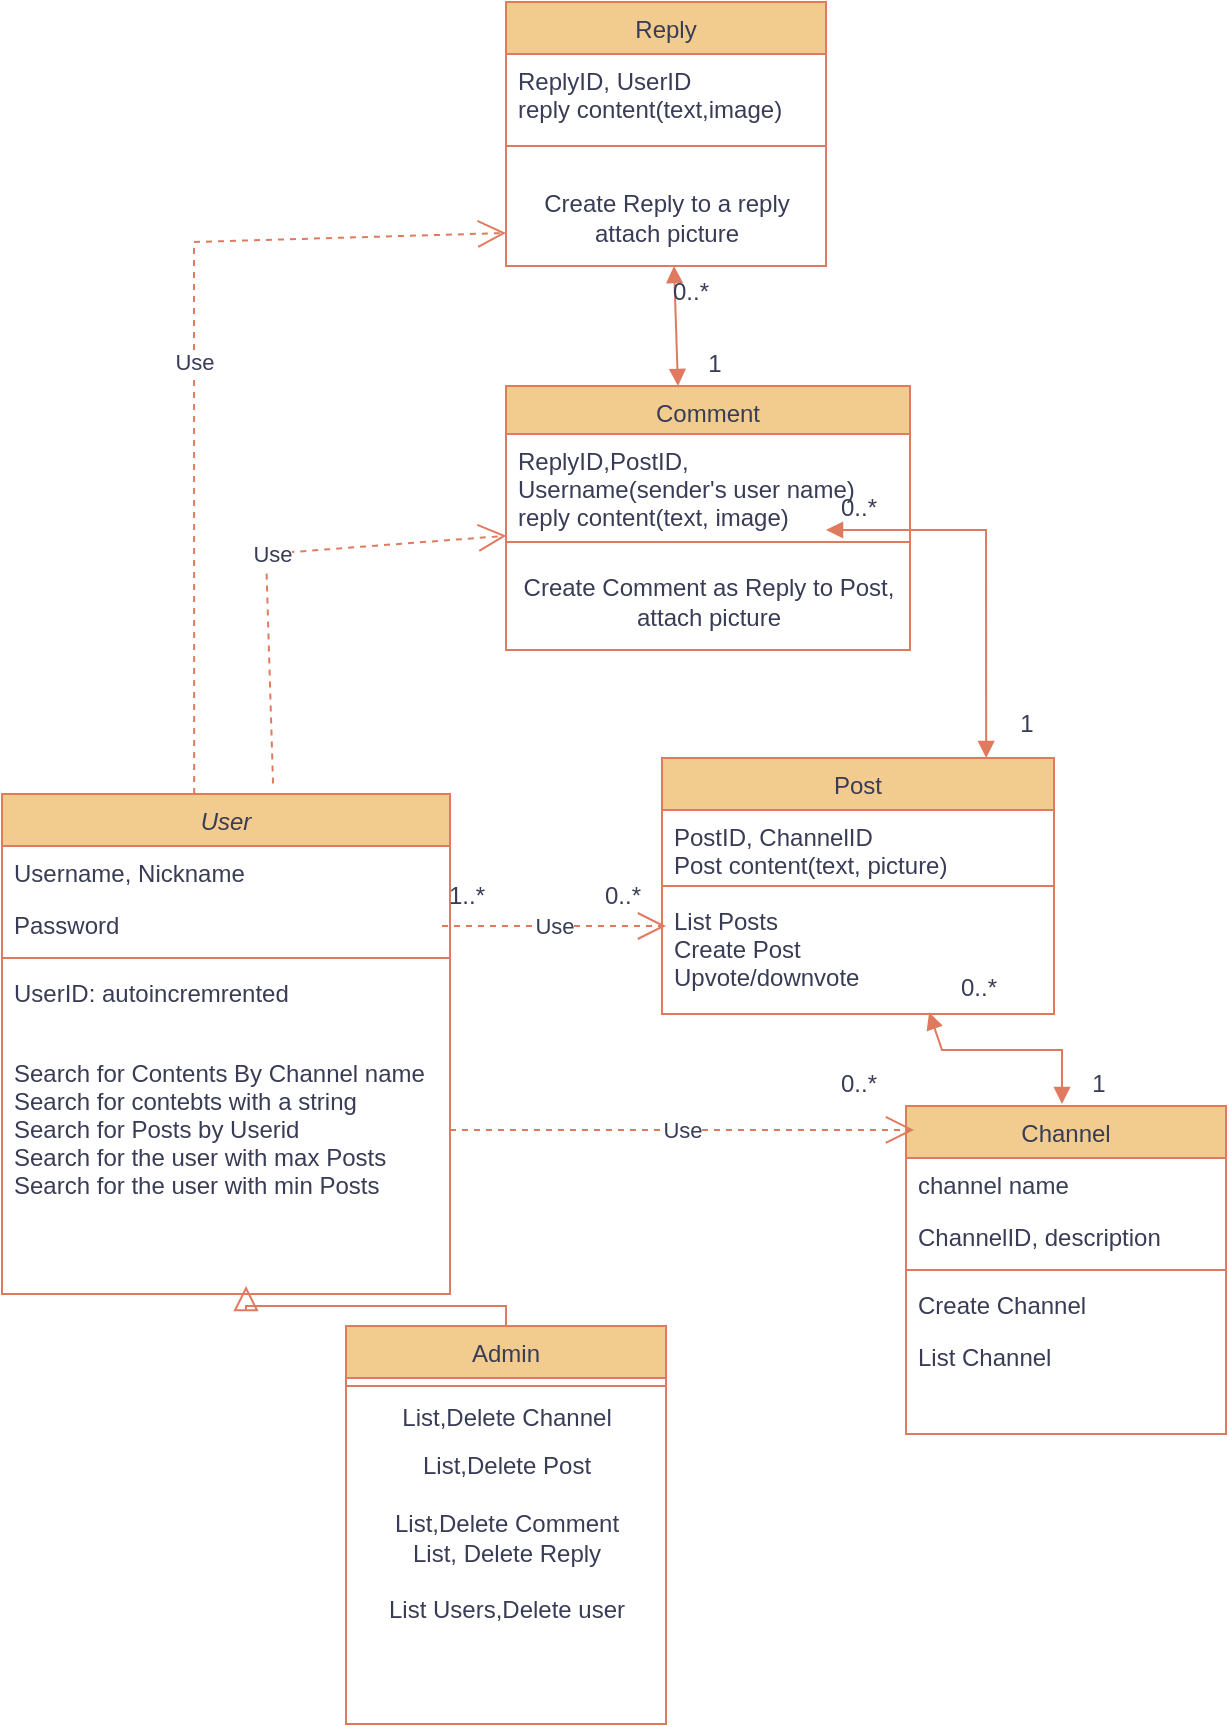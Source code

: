 <mxfile version="22.1.7" type="github">
  <diagram id="C5RBs43oDa-KdzZeNtuy" name="Page-1">
    <mxGraphModel dx="1445" dy="776" grid="1" gridSize="12" guides="1" tooltips="1" connect="1" arrows="1" fold="1" page="1" pageScale="1" pageWidth="827" pageHeight="1169" math="0" shadow="0">
      <root>
        <mxCell id="WIyWlLk6GJQsqaUBKTNV-0" />
        <mxCell id="WIyWlLk6GJQsqaUBKTNV-1" parent="WIyWlLk6GJQsqaUBKTNV-0" />
        <mxCell id="zkfFHV4jXpPFQw0GAbJ--0" value="User" style="swimlane;fontStyle=2;align=center;verticalAlign=top;childLayout=stackLayout;horizontal=1;startSize=26;horizontalStack=0;resizeParent=1;resizeLast=0;collapsible=1;marginBottom=0;rounded=0;shadow=0;strokeWidth=1;labelBackgroundColor=none;fillColor=#F2CC8F;strokeColor=#E07A5F;fontColor=#393C56;" parent="WIyWlLk6GJQsqaUBKTNV-1" vertex="1">
          <mxGeometry x="60" y="408" width="224" height="250" as="geometry">
            <mxRectangle x="230" y="140" width="160" height="26" as="alternateBounds" />
          </mxGeometry>
        </mxCell>
        <mxCell id="zkfFHV4jXpPFQw0GAbJ--1" value="Username, Nickname" style="text;align=left;verticalAlign=top;spacingLeft=4;spacingRight=4;overflow=hidden;rotatable=0;points=[[0,0.5],[1,0.5]];portConstraint=eastwest;labelBackgroundColor=none;fontColor=#393C56;" parent="zkfFHV4jXpPFQw0GAbJ--0" vertex="1">
          <mxGeometry y="26" width="224" height="26" as="geometry" />
        </mxCell>
        <mxCell id="zkfFHV4jXpPFQw0GAbJ--3" value="Password" style="text;align=left;verticalAlign=top;spacingLeft=4;spacingRight=4;overflow=hidden;rotatable=0;points=[[0,0.5],[1,0.5]];portConstraint=eastwest;rounded=0;shadow=0;html=0;labelBackgroundColor=none;fontColor=#393C56;" parent="zkfFHV4jXpPFQw0GAbJ--0" vertex="1">
          <mxGeometry y="52" width="224" height="26" as="geometry" />
        </mxCell>
        <mxCell id="zkfFHV4jXpPFQw0GAbJ--4" value="" style="line;html=1;strokeWidth=1;align=left;verticalAlign=middle;spacingTop=-1;spacingLeft=3;spacingRight=3;rotatable=0;labelPosition=right;points=[];portConstraint=eastwest;labelBackgroundColor=none;fillColor=#F2CC8F;strokeColor=#E07A5F;fontColor=#393C56;" parent="zkfFHV4jXpPFQw0GAbJ--0" vertex="1">
          <mxGeometry y="78" width="224" height="8" as="geometry" />
        </mxCell>
        <mxCell id="zkfFHV4jXpPFQw0GAbJ--2" value="UserID: autoincremrented" style="text;align=left;verticalAlign=top;spacingLeft=4;spacingRight=4;overflow=hidden;rotatable=0;points=[[0,0.5],[1,0.5]];portConstraint=eastwest;rounded=0;shadow=0;html=0;labelBackgroundColor=none;fontColor=#393C56;" parent="zkfFHV4jXpPFQw0GAbJ--0" vertex="1">
          <mxGeometry y="86" width="224" height="26" as="geometry" />
        </mxCell>
        <mxCell id="zkfFHV4jXpPFQw0GAbJ--5" value="&#xa;Search for Contents By Channel name&#xa;Search for contebts with a string&#xa;Search for Posts by Userid&#xa;Search for the user with max Posts&#xa;Search for the user with min Posts" style="text;align=left;verticalAlign=top;spacingLeft=4;spacingRight=4;overflow=hidden;rotatable=0;points=[[0,0.5],[1,0.5]];portConstraint=eastwest;labelBackgroundColor=none;fontColor=#393C56;" parent="zkfFHV4jXpPFQw0GAbJ--0" vertex="1">
          <mxGeometry y="112" width="224" height="138" as="geometry" />
        </mxCell>
        <mxCell id="zkfFHV4jXpPFQw0GAbJ--13" value="Admin" style="swimlane;fontStyle=0;align=center;verticalAlign=top;childLayout=stackLayout;horizontal=1;startSize=26;horizontalStack=0;resizeParent=1;resizeLast=0;collapsible=1;marginBottom=0;rounded=0;shadow=0;strokeWidth=1;labelBackgroundColor=none;fillColor=#F2CC8F;strokeColor=#E07A5F;fontColor=#393C56;" parent="WIyWlLk6GJQsqaUBKTNV-1" vertex="1">
          <mxGeometry x="232" y="674" width="160" height="199" as="geometry">
            <mxRectangle x="340" y="380" width="170" height="26" as="alternateBounds" />
          </mxGeometry>
        </mxCell>
        <mxCell id="zkfFHV4jXpPFQw0GAbJ--15" value="" style="line;html=1;strokeWidth=1;align=left;verticalAlign=middle;spacingTop=-1;spacingLeft=3;spacingRight=3;rotatable=0;labelPosition=right;points=[];portConstraint=eastwest;labelBackgroundColor=none;fillColor=#F2CC8F;strokeColor=#E07A5F;fontColor=#393C56;" parent="zkfFHV4jXpPFQw0GAbJ--13" vertex="1">
          <mxGeometry y="26" width="160" height="8" as="geometry" />
        </mxCell>
        <mxCell id="RGPg3Phsf_hFLjb0v7s5-7" value="List,Delete Channel" style="text;html=1;align=center;verticalAlign=middle;resizable=0;points=[];autosize=1;strokeColor=none;fillColor=none;labelBackgroundColor=none;fontColor=#393C56;" parent="zkfFHV4jXpPFQw0GAbJ--13" vertex="1">
          <mxGeometry y="34" width="160" height="24" as="geometry" />
        </mxCell>
        <mxCell id="RGPg3Phsf_hFLjb0v7s5-2" value="List,Delete Post" style="text;html=1;align=center;verticalAlign=middle;resizable=0;points=[];autosize=1;strokeColor=none;fillColor=none;labelBackgroundColor=none;fontColor=#393C56;" parent="zkfFHV4jXpPFQw0GAbJ--13" vertex="1">
          <mxGeometry y="58" width="160" height="24" as="geometry" />
        </mxCell>
        <mxCell id="RGPg3Phsf_hFLjb0v7s5-3" value="List,Delete Comment&lt;br&gt;List, Delete Reply" style="text;html=1;align=center;verticalAlign=middle;resizable=0;points=[];autosize=1;strokeColor=none;fillColor=none;labelBackgroundColor=none;fontColor=#393C56;" parent="zkfFHV4jXpPFQw0GAbJ--13" vertex="1">
          <mxGeometry y="82" width="160" height="48" as="geometry" />
        </mxCell>
        <mxCell id="RGPg3Phsf_hFLjb0v7s5-4" value="List Users,Delete user" style="text;html=1;align=center;verticalAlign=middle;resizable=0;points=[];autosize=1;strokeColor=none;fillColor=none;labelBackgroundColor=none;fontColor=#393C56;" parent="zkfFHV4jXpPFQw0GAbJ--13" vertex="1">
          <mxGeometry y="130" width="160" height="24" as="geometry" />
        </mxCell>
        <mxCell id="zkfFHV4jXpPFQw0GAbJ--16" value="" style="endArrow=block;endSize=10;endFill=0;shadow=0;strokeWidth=1;rounded=0;edgeStyle=elbowEdgeStyle;elbow=vertical;labelBackgroundColor=none;strokeColor=#E07A5F;fontColor=default;" parent="WIyWlLk6GJQsqaUBKTNV-1" source="zkfFHV4jXpPFQw0GAbJ--13" edge="1">
          <mxGeometry width="160" relative="1" as="geometry">
            <mxPoint x="252" y="647" as="sourcePoint" />
            <mxPoint x="182" y="654" as="targetPoint" />
          </mxGeometry>
        </mxCell>
        <mxCell id="zkfFHV4jXpPFQw0GAbJ--17" value="Channel" style="swimlane;fontStyle=0;align=center;verticalAlign=top;childLayout=stackLayout;horizontal=1;startSize=26;horizontalStack=0;resizeParent=1;resizeLast=0;collapsible=1;marginBottom=0;rounded=0;shadow=0;strokeWidth=1;labelBackgroundColor=none;fillColor=#F2CC8F;strokeColor=#E07A5F;fontColor=#393C56;" parent="WIyWlLk6GJQsqaUBKTNV-1" vertex="1">
          <mxGeometry x="512" y="564" width="160" height="164" as="geometry">
            <mxRectangle x="550" y="140" width="160" height="26" as="alternateBounds" />
          </mxGeometry>
        </mxCell>
        <mxCell id="zkfFHV4jXpPFQw0GAbJ--18" value="channel name" style="text;align=left;verticalAlign=top;spacingLeft=4;spacingRight=4;overflow=hidden;rotatable=0;points=[[0,0.5],[1,0.5]];portConstraint=eastwest;labelBackgroundColor=none;fontColor=#393C56;" parent="zkfFHV4jXpPFQw0GAbJ--17" vertex="1">
          <mxGeometry y="26" width="160" height="26" as="geometry" />
        </mxCell>
        <mxCell id="zkfFHV4jXpPFQw0GAbJ--19" value="ChannelID, description" style="text;align=left;verticalAlign=top;spacingLeft=4;spacingRight=4;overflow=hidden;rotatable=0;points=[[0,0.5],[1,0.5]];portConstraint=eastwest;rounded=0;shadow=0;html=0;labelBackgroundColor=none;fontColor=#393C56;" parent="zkfFHV4jXpPFQw0GAbJ--17" vertex="1">
          <mxGeometry y="52" width="160" height="26" as="geometry" />
        </mxCell>
        <mxCell id="zkfFHV4jXpPFQw0GAbJ--23" value="" style="line;html=1;strokeWidth=1;align=left;verticalAlign=middle;spacingTop=-1;spacingLeft=3;spacingRight=3;rotatable=0;labelPosition=right;points=[];portConstraint=eastwest;labelBackgroundColor=none;fillColor=#F2CC8F;strokeColor=#E07A5F;fontColor=#393C56;" parent="zkfFHV4jXpPFQw0GAbJ--17" vertex="1">
          <mxGeometry y="78" width="160" height="8" as="geometry" />
        </mxCell>
        <mxCell id="zkfFHV4jXpPFQw0GAbJ--24" value="Create Channel" style="text;align=left;verticalAlign=top;spacingLeft=4;spacingRight=4;overflow=hidden;rotatable=0;points=[[0,0.5],[1,0.5]];portConstraint=eastwest;labelBackgroundColor=none;fontColor=#393C56;" parent="zkfFHV4jXpPFQw0GAbJ--17" vertex="1">
          <mxGeometry y="86" width="160" height="26" as="geometry" />
        </mxCell>
        <mxCell id="zkfFHV4jXpPFQw0GAbJ--25" value="List Channel" style="text;align=left;verticalAlign=top;spacingLeft=4;spacingRight=4;overflow=hidden;rotatable=0;points=[[0,0.5],[1,0.5]];portConstraint=eastwest;labelBackgroundColor=none;fontColor=#393C56;" parent="zkfFHV4jXpPFQw0GAbJ--17" vertex="1">
          <mxGeometry y="112" width="160" height="26" as="geometry" />
        </mxCell>
        <mxCell id="RGPg3Phsf_hFLjb0v7s5-11" value="Post" style="swimlane;fontStyle=0;align=center;verticalAlign=top;childLayout=stackLayout;horizontal=1;startSize=26;horizontalStack=0;resizeParent=1;resizeLast=0;collapsible=1;marginBottom=0;rounded=0;shadow=0;strokeWidth=1;labelBackgroundColor=none;fillColor=#F2CC8F;strokeColor=#E07A5F;fontColor=#393C56;" parent="WIyWlLk6GJQsqaUBKTNV-1" vertex="1">
          <mxGeometry x="390" y="390" width="196" height="128" as="geometry">
            <mxRectangle x="550" y="140" width="160" height="26" as="alternateBounds" />
          </mxGeometry>
        </mxCell>
        <mxCell id="RGPg3Phsf_hFLjb0v7s5-12" value="PostID, ChannelID&#xa;Post content(text, picture)" style="text;align=left;verticalAlign=top;spacingLeft=4;spacingRight=4;overflow=hidden;rotatable=0;points=[[0,0.5],[1,0.5]];portConstraint=eastwest;labelBackgroundColor=none;fontColor=#393C56;" parent="RGPg3Phsf_hFLjb0v7s5-11" vertex="1">
          <mxGeometry y="26" width="196" height="34" as="geometry" />
        </mxCell>
        <mxCell id="RGPg3Phsf_hFLjb0v7s5-14" value="" style="line;html=1;strokeWidth=1;align=left;verticalAlign=middle;spacingTop=-1;spacingLeft=3;spacingRight=3;rotatable=0;labelPosition=right;points=[];portConstraint=eastwest;labelBackgroundColor=none;fillColor=#F2CC8F;strokeColor=#E07A5F;fontColor=#393C56;" parent="RGPg3Phsf_hFLjb0v7s5-11" vertex="1">
          <mxGeometry y="60" width="196" height="8" as="geometry" />
        </mxCell>
        <mxCell id="RGPg3Phsf_hFLjb0v7s5-40" value="List Posts&#xa;Create Post&#xa;Upvote/downvote" style="text;align=left;verticalAlign=top;spacingLeft=4;spacingRight=4;overflow=hidden;rotatable=0;points=[[0,0.5],[1,0.5]];portConstraint=eastwest;labelBackgroundColor=none;fontColor=#393C56;" parent="RGPg3Phsf_hFLjb0v7s5-11" vertex="1">
          <mxGeometry y="68" width="196" height="60" as="geometry" />
        </mxCell>
        <mxCell id="RGPg3Phsf_hFLjb0v7s5-20" value="1..*" style="text;html=1;align=center;verticalAlign=middle;resizable=0;points=[];autosize=1;strokeColor=none;fillColor=none;labelBackgroundColor=none;fontColor=#393C56;" parent="WIyWlLk6GJQsqaUBKTNV-1" vertex="1">
          <mxGeometry x="268" y="447" width="48" height="24" as="geometry" />
        </mxCell>
        <mxCell id="RGPg3Phsf_hFLjb0v7s5-21" value="0..*" style="text;html=1;align=center;verticalAlign=middle;resizable=0;points=[];autosize=1;strokeColor=none;fillColor=none;labelBackgroundColor=none;fontColor=#393C56;" parent="WIyWlLk6GJQsqaUBKTNV-1" vertex="1">
          <mxGeometry x="350" y="444" width="40" height="30" as="geometry" />
        </mxCell>
        <mxCell id="RGPg3Phsf_hFLjb0v7s5-22" value="Use" style="endArrow=open;endSize=12;dashed=1;html=1;rounded=0;strokeColor=#E07A5F;fontColor=#393C56;fillColor=#F2CC8F;" parent="WIyWlLk6GJQsqaUBKTNV-1" edge="1">
          <mxGeometry width="160" relative="1" as="geometry">
            <mxPoint x="280" y="474" as="sourcePoint" />
            <mxPoint x="392" y="474" as="targetPoint" />
          </mxGeometry>
        </mxCell>
        <mxCell id="RGPg3Phsf_hFLjb0v7s5-23" value="Use" style="endArrow=open;endSize=12;dashed=1;html=1;rounded=0;strokeColor=#E07A5F;fontColor=#393C56;fillColor=#F2CC8F;entryX=0.025;entryY=0.073;entryDx=0;entryDy=0;entryPerimeter=0;" parent="WIyWlLk6GJQsqaUBKTNV-1" target="zkfFHV4jXpPFQw0GAbJ--17" edge="1">
          <mxGeometry width="160" relative="1" as="geometry">
            <mxPoint x="284" y="576" as="sourcePoint" />
            <mxPoint x="444" y="576" as="targetPoint" />
          </mxGeometry>
        </mxCell>
        <mxCell id="RGPg3Phsf_hFLjb0v7s5-26" value="" style="endArrow=block;startArrow=block;endFill=1;startFill=1;html=1;rounded=0;strokeColor=#E07A5F;fontColor=#393C56;fillColor=#F2CC8F;exitX=-0.009;exitY=1.006;exitDx=0;exitDy=0;exitPerimeter=0;" parent="WIyWlLk6GJQsqaUBKTNV-1" source="RGPg3Phsf_hFLjb0v7s5-27" edge="1">
          <mxGeometry width="160" relative="1" as="geometry">
            <mxPoint x="534.39" y="504" as="sourcePoint" />
            <mxPoint x="590" y="563" as="targetPoint" />
            <Array as="points">
              <mxPoint x="530" y="536" />
              <mxPoint x="558.39" y="536" />
              <mxPoint x="590" y="536" />
            </Array>
          </mxGeometry>
        </mxCell>
        <mxCell id="RGPg3Phsf_hFLjb0v7s5-27" value="0..*" style="text;html=1;align=center;verticalAlign=middle;resizable=0;points=[];autosize=1;strokeColor=none;fillColor=none;fontColor=#393C56;" parent="WIyWlLk6GJQsqaUBKTNV-1" vertex="1">
          <mxGeometry x="524" y="493" width="48" height="24" as="geometry" />
        </mxCell>
        <mxCell id="RGPg3Phsf_hFLjb0v7s5-28" value="1" style="text;html=1;align=center;verticalAlign=middle;resizable=0;points=[];autosize=1;strokeColor=none;fillColor=none;fontColor=#393C56;" parent="WIyWlLk6GJQsqaUBKTNV-1" vertex="1">
          <mxGeometry x="590" y="541" width="36" height="24" as="geometry" />
        </mxCell>
        <mxCell id="RGPg3Phsf_hFLjb0v7s5-29" value="Comment" style="swimlane;fontStyle=0;align=center;verticalAlign=top;childLayout=stackLayout;horizontal=1;startSize=24;horizontalStack=0;resizeParent=1;resizeLast=0;collapsible=1;marginBottom=0;rounded=0;shadow=0;strokeWidth=1;labelBackgroundColor=none;fillColor=#F2CC8F;strokeColor=#E07A5F;fontColor=#393C56;" parent="WIyWlLk6GJQsqaUBKTNV-1" vertex="1">
          <mxGeometry x="312" y="204" width="202" height="132" as="geometry">
            <mxRectangle x="550" y="140" width="160" height="26" as="alternateBounds" />
          </mxGeometry>
        </mxCell>
        <mxCell id="RGPg3Phsf_hFLjb0v7s5-30" value="ReplyID,PostID,&#xa;Username(sender&#39;s user name)&#xa;reply content(text, image)" style="text;align=left;verticalAlign=top;spacingLeft=4;spacingRight=4;overflow=hidden;rotatable=0;points=[[0,0.5],[1,0.5]];portConstraint=eastwest;labelBackgroundColor=none;fontColor=#393C56;" parent="RGPg3Phsf_hFLjb0v7s5-29" vertex="1">
          <mxGeometry y="24" width="202" height="48" as="geometry" />
        </mxCell>
        <mxCell id="RGPg3Phsf_hFLjb0v7s5-33" value="" style="line;html=1;strokeWidth=1;align=left;verticalAlign=middle;spacingTop=-1;spacingLeft=3;spacingRight=3;rotatable=0;labelPosition=right;points=[];portConstraint=eastwest;labelBackgroundColor=none;fillColor=#F2CC8F;strokeColor=#E07A5F;fontColor=#393C56;" parent="RGPg3Phsf_hFLjb0v7s5-29" vertex="1">
          <mxGeometry y="72" width="202" height="12" as="geometry" />
        </mxCell>
        <mxCell id="RGPg3Phsf_hFLjb0v7s5-43" value="Create Comment as Reply to Post,&lt;br&gt;attach picture" style="text;html=1;align=center;verticalAlign=middle;resizable=0;points=[];autosize=1;strokeColor=none;fillColor=none;fontColor=#393C56;" parent="RGPg3Phsf_hFLjb0v7s5-29" vertex="1">
          <mxGeometry y="84" width="202" height="48" as="geometry" />
        </mxCell>
        <mxCell id="RGPg3Phsf_hFLjb0v7s5-34" value="Reply" style="swimlane;fontStyle=0;align=center;verticalAlign=top;childLayout=stackLayout;horizontal=1;startSize=26;horizontalStack=0;resizeParent=1;resizeLast=0;collapsible=1;marginBottom=0;rounded=0;shadow=0;strokeWidth=1;labelBackgroundColor=none;fillColor=#F2CC8F;strokeColor=#E07A5F;fontColor=#393C56;" parent="WIyWlLk6GJQsqaUBKTNV-1" vertex="1">
          <mxGeometry x="312" y="12" width="160" height="132" as="geometry">
            <mxRectangle x="550" y="140" width="160" height="26" as="alternateBounds" />
          </mxGeometry>
        </mxCell>
        <mxCell id="RGPg3Phsf_hFLjb0v7s5-35" value="ReplyID, UserID&#xa;reply content(text,image)" style="text;align=left;verticalAlign=top;spacingLeft=4;spacingRight=4;overflow=hidden;rotatable=0;points=[[0,0.5],[1,0.5]];portConstraint=eastwest;labelBackgroundColor=none;fontColor=#393C56;" parent="RGPg3Phsf_hFLjb0v7s5-34" vertex="1">
          <mxGeometry y="26" width="160" height="34" as="geometry" />
        </mxCell>
        <mxCell id="RGPg3Phsf_hFLjb0v7s5-38" value="" style="line;html=1;strokeWidth=1;align=left;verticalAlign=middle;spacingTop=-1;spacingLeft=3;spacingRight=3;rotatable=0;labelPosition=right;points=[];portConstraint=eastwest;labelBackgroundColor=none;fillColor=#F2CC8F;strokeColor=#E07A5F;fontColor=#393C56;" parent="RGPg3Phsf_hFLjb0v7s5-34" vertex="1">
          <mxGeometry y="60" width="160" height="24" as="geometry" />
        </mxCell>
        <mxCell id="RGPg3Phsf_hFLjb0v7s5-52" value="Create Reply to a reply&lt;br&gt;attach picture" style="text;html=1;align=center;verticalAlign=middle;resizable=0;points=[];autosize=1;strokeColor=none;fillColor=none;fontColor=#393C56;" parent="RGPg3Phsf_hFLjb0v7s5-34" vertex="1">
          <mxGeometry y="84" width="160" height="48" as="geometry" />
        </mxCell>
        <mxCell id="RGPg3Phsf_hFLjb0v7s5-47" value="" style="endArrow=block;startArrow=block;endFill=1;startFill=1;html=1;rounded=0;strokeColor=#E07A5F;fontColor=#393C56;fillColor=#F2CC8F;entryX=0.827;entryY=0;entryDx=0;entryDy=0;entryPerimeter=0;" parent="WIyWlLk6GJQsqaUBKTNV-1" target="RGPg3Phsf_hFLjb0v7s5-11" edge="1">
          <mxGeometry width="160" relative="1" as="geometry">
            <mxPoint x="472" y="276" as="sourcePoint" />
            <mxPoint x="624" y="276" as="targetPoint" />
            <Array as="points">
              <mxPoint x="552" y="276" />
            </Array>
          </mxGeometry>
        </mxCell>
        <mxCell id="RGPg3Phsf_hFLjb0v7s5-48" value="1" style="text;html=1;align=center;verticalAlign=middle;resizable=0;points=[];autosize=1;strokeColor=none;fillColor=none;fontColor=#393C56;" parent="WIyWlLk6GJQsqaUBKTNV-1" vertex="1">
          <mxGeometry x="554" y="361" width="36" height="24" as="geometry" />
        </mxCell>
        <mxCell id="RGPg3Phsf_hFLjb0v7s5-49" value="0..*" style="text;html=1;align=center;verticalAlign=middle;resizable=0;points=[];autosize=1;strokeColor=none;fillColor=none;fontColor=#393C56;" parent="WIyWlLk6GJQsqaUBKTNV-1" vertex="1">
          <mxGeometry x="464" y="253" width="48" height="24" as="geometry" />
        </mxCell>
        <mxCell id="RGPg3Phsf_hFLjb0v7s5-50" value="Use" style="endArrow=open;endSize=12;dashed=1;html=1;rounded=0;strokeColor=#E07A5F;fontColor=#393C56;fillColor=#F2CC8F;exitX=0.605;exitY=-0.021;exitDx=0;exitDy=0;exitPerimeter=0;entryX=0.001;entryY=-0.19;entryDx=0;entryDy=0;entryPerimeter=0;" parent="WIyWlLk6GJQsqaUBKTNV-1" source="zkfFHV4jXpPFQw0GAbJ--0" target="RGPg3Phsf_hFLjb0v7s5-43" edge="1">
          <mxGeometry width="160" relative="1" as="geometry">
            <mxPoint x="96" y="240" as="sourcePoint" />
            <mxPoint x="252" y="240" as="targetPoint" />
            <Array as="points">
              <mxPoint x="192" y="288" />
            </Array>
          </mxGeometry>
        </mxCell>
        <mxCell id="RGPg3Phsf_hFLjb0v7s5-51" value="Use" style="endArrow=open;endSize=12;dashed=1;html=1;rounded=0;strokeColor=#E07A5F;fontColor=#393C56;fillColor=#F2CC8F;exitX=0.429;exitY=0;exitDx=0;exitDy=0;exitPerimeter=0;" parent="WIyWlLk6GJQsqaUBKTNV-1" source="zkfFHV4jXpPFQw0GAbJ--0" edge="1">
          <mxGeometry width="160" relative="1" as="geometry">
            <mxPoint x="24" y="128" as="sourcePoint" />
            <mxPoint x="312" y="127.5" as="targetPoint" />
            <Array as="points">
              <mxPoint x="156" y="132" />
            </Array>
          </mxGeometry>
        </mxCell>
        <mxCell id="RGPg3Phsf_hFLjb0v7s5-53" value="" style="endArrow=block;startArrow=block;endFill=1;startFill=1;html=1;rounded=0;strokeColor=#E07A5F;fontColor=#393C56;fillColor=#F2CC8F;" parent="WIyWlLk6GJQsqaUBKTNV-1" edge="1">
          <mxGeometry width="160" relative="1" as="geometry">
            <mxPoint x="396" y="144" as="sourcePoint" />
            <mxPoint x="398" y="204" as="targetPoint" />
          </mxGeometry>
        </mxCell>
        <mxCell id="RGPg3Phsf_hFLjb0v7s5-54" value="0..*" style="text;html=1;align=center;verticalAlign=middle;resizable=0;points=[];autosize=1;strokeColor=none;fillColor=none;fontColor=#393C56;" parent="WIyWlLk6GJQsqaUBKTNV-1" vertex="1">
          <mxGeometry x="380" y="145" width="48" height="24" as="geometry" />
        </mxCell>
        <mxCell id="RGPg3Phsf_hFLjb0v7s5-55" value="1" style="text;html=1;align=center;verticalAlign=middle;resizable=0;points=[];autosize=1;strokeColor=none;fillColor=none;fontColor=#393C56;" parent="WIyWlLk6GJQsqaUBKTNV-1" vertex="1">
          <mxGeometry x="398" y="181" width="36" height="24" as="geometry" />
        </mxCell>
        <mxCell id="RGPg3Phsf_hFLjb0v7s5-56" value="0..*" style="text;html=1;align=center;verticalAlign=middle;resizable=0;points=[];autosize=1;strokeColor=none;fillColor=none;fontColor=#393C56;" parent="WIyWlLk6GJQsqaUBKTNV-1" vertex="1">
          <mxGeometry x="464" y="541" width="48" height="24" as="geometry" />
        </mxCell>
      </root>
    </mxGraphModel>
  </diagram>
</mxfile>
